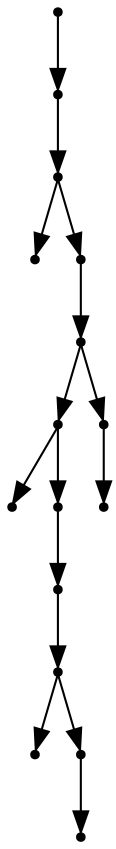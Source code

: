 digraph {
  15 [shape=point];
  14 [shape=point];
  13 [shape=point];
  0 [shape=point];
  12 [shape=point];
  11 [shape=point];
  8 [shape=point];
  1 [shape=point];
  7 [shape=point];
  6 [shape=point];
  5 [shape=point];
  2 [shape=point];
  4 [shape=point];
  3 [shape=point];
  10 [shape=point];
  9 [shape=point];
15 -> 14;
14 -> 13;
13 -> 0;
13 -> 12;
12 -> 11;
11 -> 8;
8 -> 1;
8 -> 7;
7 -> 6;
6 -> 5;
5 -> 2;
5 -> 4;
4 -> 3;
11 -> 10;
10 -> 9;
}
